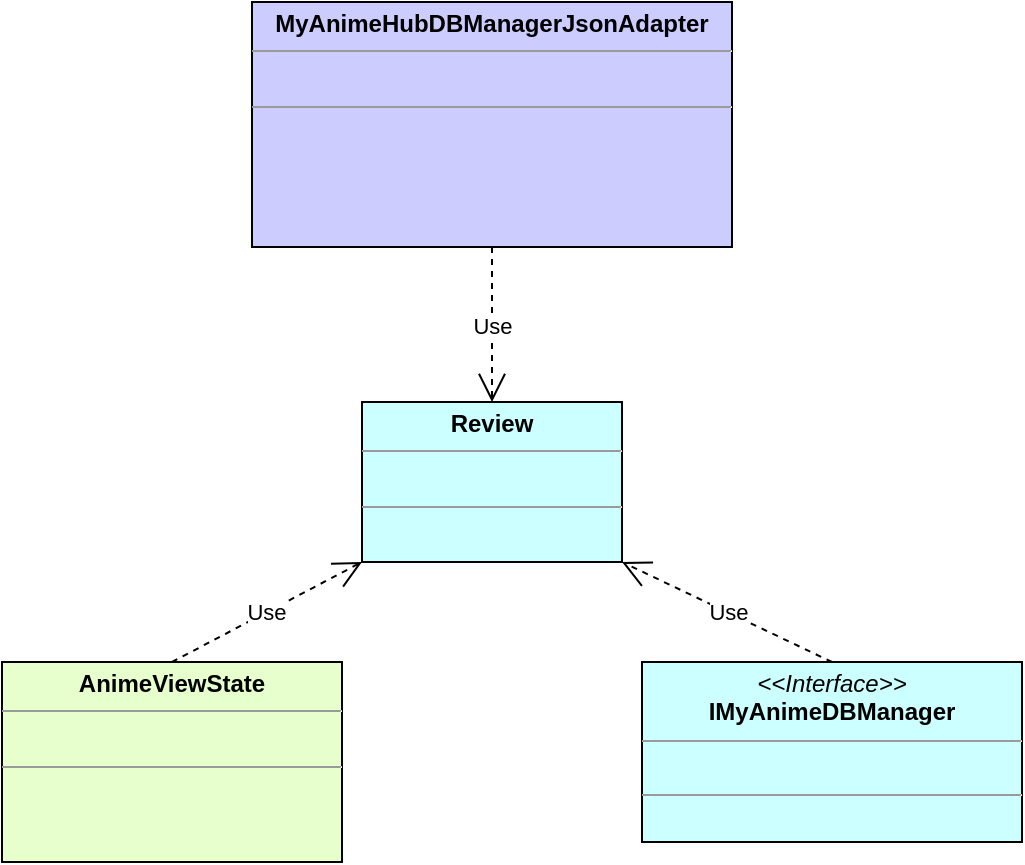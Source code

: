 <mxfile version="17.4.2" type="device"><diagram id="V88cKYbHH9g1_tLuHWXg" name="Page-1"><mxGraphModel dx="-3411" dy="618" grid="1" gridSize="10" guides="1" tooltips="1" connect="1" arrows="1" fold="1" page="0" pageScale="1" pageWidth="850" pageHeight="1100" math="0" shadow="0"><root><mxCell id="0"/><mxCell id="1" parent="0"/><mxCell id="ONZceyf-3wCYTM9uRn6C-1" value="&lt;p style=&quot;margin: 0px ; margin-top: 4px ; text-align: center&quot;&gt;&lt;i&gt;&amp;lt;&amp;lt;Interface&amp;gt;&amp;gt;&lt;/i&gt;&lt;br&gt;&lt;b&gt;IMyAnimeDBManager&lt;/b&gt;&lt;/p&gt;&lt;hr size=&quot;1&quot;&gt;&lt;p style=&quot;margin: 0px ; margin-left: 4px&quot;&gt;&lt;br&gt;&lt;/p&gt;&lt;hr size=&quot;1&quot;&gt;&lt;p style=&quot;margin: 0px 0px 0px 4px&quot;&gt;&lt;br&gt;&lt;/p&gt;" style="verticalAlign=top;align=left;overflow=fill;fontSize=12;fontFamily=Helvetica;html=1;fillColor=#CCFFFF;" vertex="1" parent="1"><mxGeometry x="4760" y="580" width="190" height="90" as="geometry"/></mxCell><mxCell id="ONZceyf-3wCYTM9uRn6C-2" value="&lt;p style=&quot;margin: 0px ; margin-top: 4px ; text-align: center&quot;&gt;&lt;b&gt;MyAnimeHubDBManagerJsonAdapter&lt;/b&gt;&lt;/p&gt;&lt;hr size=&quot;1&quot;&gt;&lt;p style=&quot;margin: 0px ; margin-left: 4px&quot;&gt;&lt;br&gt;&lt;/p&gt;&lt;hr size=&quot;1&quot;&gt;&lt;p style=&quot;margin: 0px 0px 0px 4px&quot;&gt;&lt;br&gt;&lt;/p&gt;" style="verticalAlign=top;align=left;overflow=fill;fontSize=12;fontFamily=Helvetica;html=1;fillColor=#CCCCFF;" vertex="1" parent="1"><mxGeometry x="4565" y="250" width="240" height="122.5" as="geometry"/></mxCell><mxCell id="ONZceyf-3wCYTM9uRn6C-3" value="&lt;p style=&quot;margin: 0px ; margin-top: 4px ; text-align: center&quot;&gt;&lt;b&gt;AnimeViewState&lt;/b&gt;&lt;/p&gt;&lt;hr size=&quot;1&quot;&gt;&lt;p style=&quot;margin: 0px ; margin-left: 4px&quot;&gt;&lt;br&gt;&lt;/p&gt;&lt;hr size=&quot;1&quot;&gt;&lt;p style=&quot;margin: 0px 0px 0px 4px&quot;&gt;&lt;br&gt;&lt;/p&gt;" style="verticalAlign=top;align=left;overflow=fill;fontSize=12;fontFamily=Helvetica;html=1;strokeColor=default;fillColor=#E6FFCC;" vertex="1" parent="1"><mxGeometry x="4440" y="580" width="170" height="100" as="geometry"/></mxCell><mxCell id="ONZceyf-3wCYTM9uRn6C-4" value="&lt;p style=&quot;margin: 0px ; margin-top: 4px ; text-align: center&quot;&gt;&lt;b&gt;Review&lt;/b&gt;&lt;/p&gt;&lt;hr size=&quot;1&quot;&gt;&lt;p style=&quot;margin: 0px ; margin-left: 4px&quot;&gt;&lt;br&gt;&lt;/p&gt;&lt;hr size=&quot;1&quot;&gt;&lt;p style=&quot;margin: 0px ; margin-left: 4px&quot;&gt;&lt;br&gt;&lt;/p&gt;" style="verticalAlign=top;align=left;overflow=fill;fontSize=12;fontFamily=Helvetica;html=1;fillColor=#CCFFFF;" vertex="1" parent="1"><mxGeometry x="4620" y="450" width="130" height="80" as="geometry"/></mxCell><mxCell id="ONZceyf-3wCYTM9uRn6C-6" value="Use" style="endArrow=open;endSize=12;dashed=1;html=1;rounded=0;entryX=0;entryY=1;entryDx=0;entryDy=0;exitX=0.5;exitY=0;exitDx=0;exitDy=0;" edge="1" parent="1" source="ONZceyf-3wCYTM9uRn6C-3" target="ONZceyf-3wCYTM9uRn6C-4"><mxGeometry width="160" relative="1" as="geometry"><mxPoint x="4580" y="470" as="sourcePoint"/><mxPoint x="4740" y="470" as="targetPoint"/></mxGeometry></mxCell><mxCell id="ONZceyf-3wCYTM9uRn6C-7" value="Use" style="endArrow=open;endSize=12;dashed=1;html=1;rounded=0;entryX=0.5;entryY=0;entryDx=0;entryDy=0;exitX=0.5;exitY=1;exitDx=0;exitDy=0;" edge="1" parent="1" source="ONZceyf-3wCYTM9uRn6C-2" target="ONZceyf-3wCYTM9uRn6C-4"><mxGeometry width="160" relative="1" as="geometry"><mxPoint x="4440" y="580" as="sourcePoint"/><mxPoint x="4630" y="500" as="targetPoint"/></mxGeometry></mxCell><mxCell id="ONZceyf-3wCYTM9uRn6C-8" value="Use" style="endArrow=open;endSize=12;dashed=1;html=1;rounded=0;entryX=1;entryY=1;entryDx=0;entryDy=0;exitX=0.5;exitY=0;exitDx=0;exitDy=0;" edge="1" parent="1" source="ONZceyf-3wCYTM9uRn6C-1" target="ONZceyf-3wCYTM9uRn6C-4"><mxGeometry width="160" relative="1" as="geometry"><mxPoint x="4450" y="590" as="sourcePoint"/><mxPoint x="4640" y="510" as="targetPoint"/></mxGeometry></mxCell></root></mxGraphModel></diagram></mxfile>